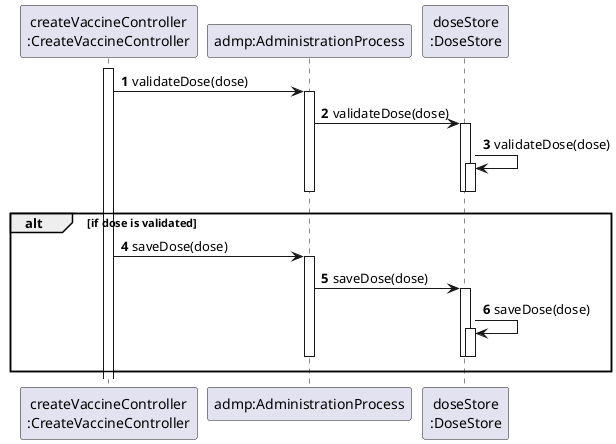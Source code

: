 @startuml
autonumber
participant "createVaccineController\n:CreateVaccineController" as Controller
participant "admp:AdministrationProcess" as admp
participant "doseStore\n:DoseStore" as doseStore

activate Controller
Controller -> admp : validateDose(dose)
activate admp
admp -> doseStore: validateDose(dose)
activate doseStore
doseStore -> doseStore : validateDose(dose)
activate doseStore
deactivate doseStore
deactivate doseStore
deactivate admp

alt if dose is validated
Controller -> admp : saveDose(dose)
activate admp

admp -> doseStore : saveDose(dose)
activate doseStore

doseStore -> doseStore : saveDose(dose)
activate doseStore
deactivate doseStore

deactivate doseStore

deactivate admp

end
@enduml